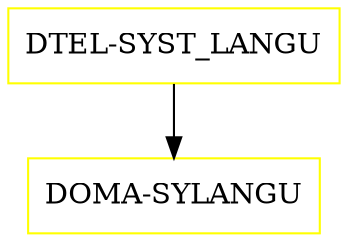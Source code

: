 digraph G {
  "DTEL-SYST_LANGU" [shape=box,color=yellow];
  "DOMA-SYLANGU" [shape=box,color=yellow,URL="./DOMA_SYLANGU.html"];
  "DTEL-SYST_LANGU" -> "DOMA-SYLANGU";
}
